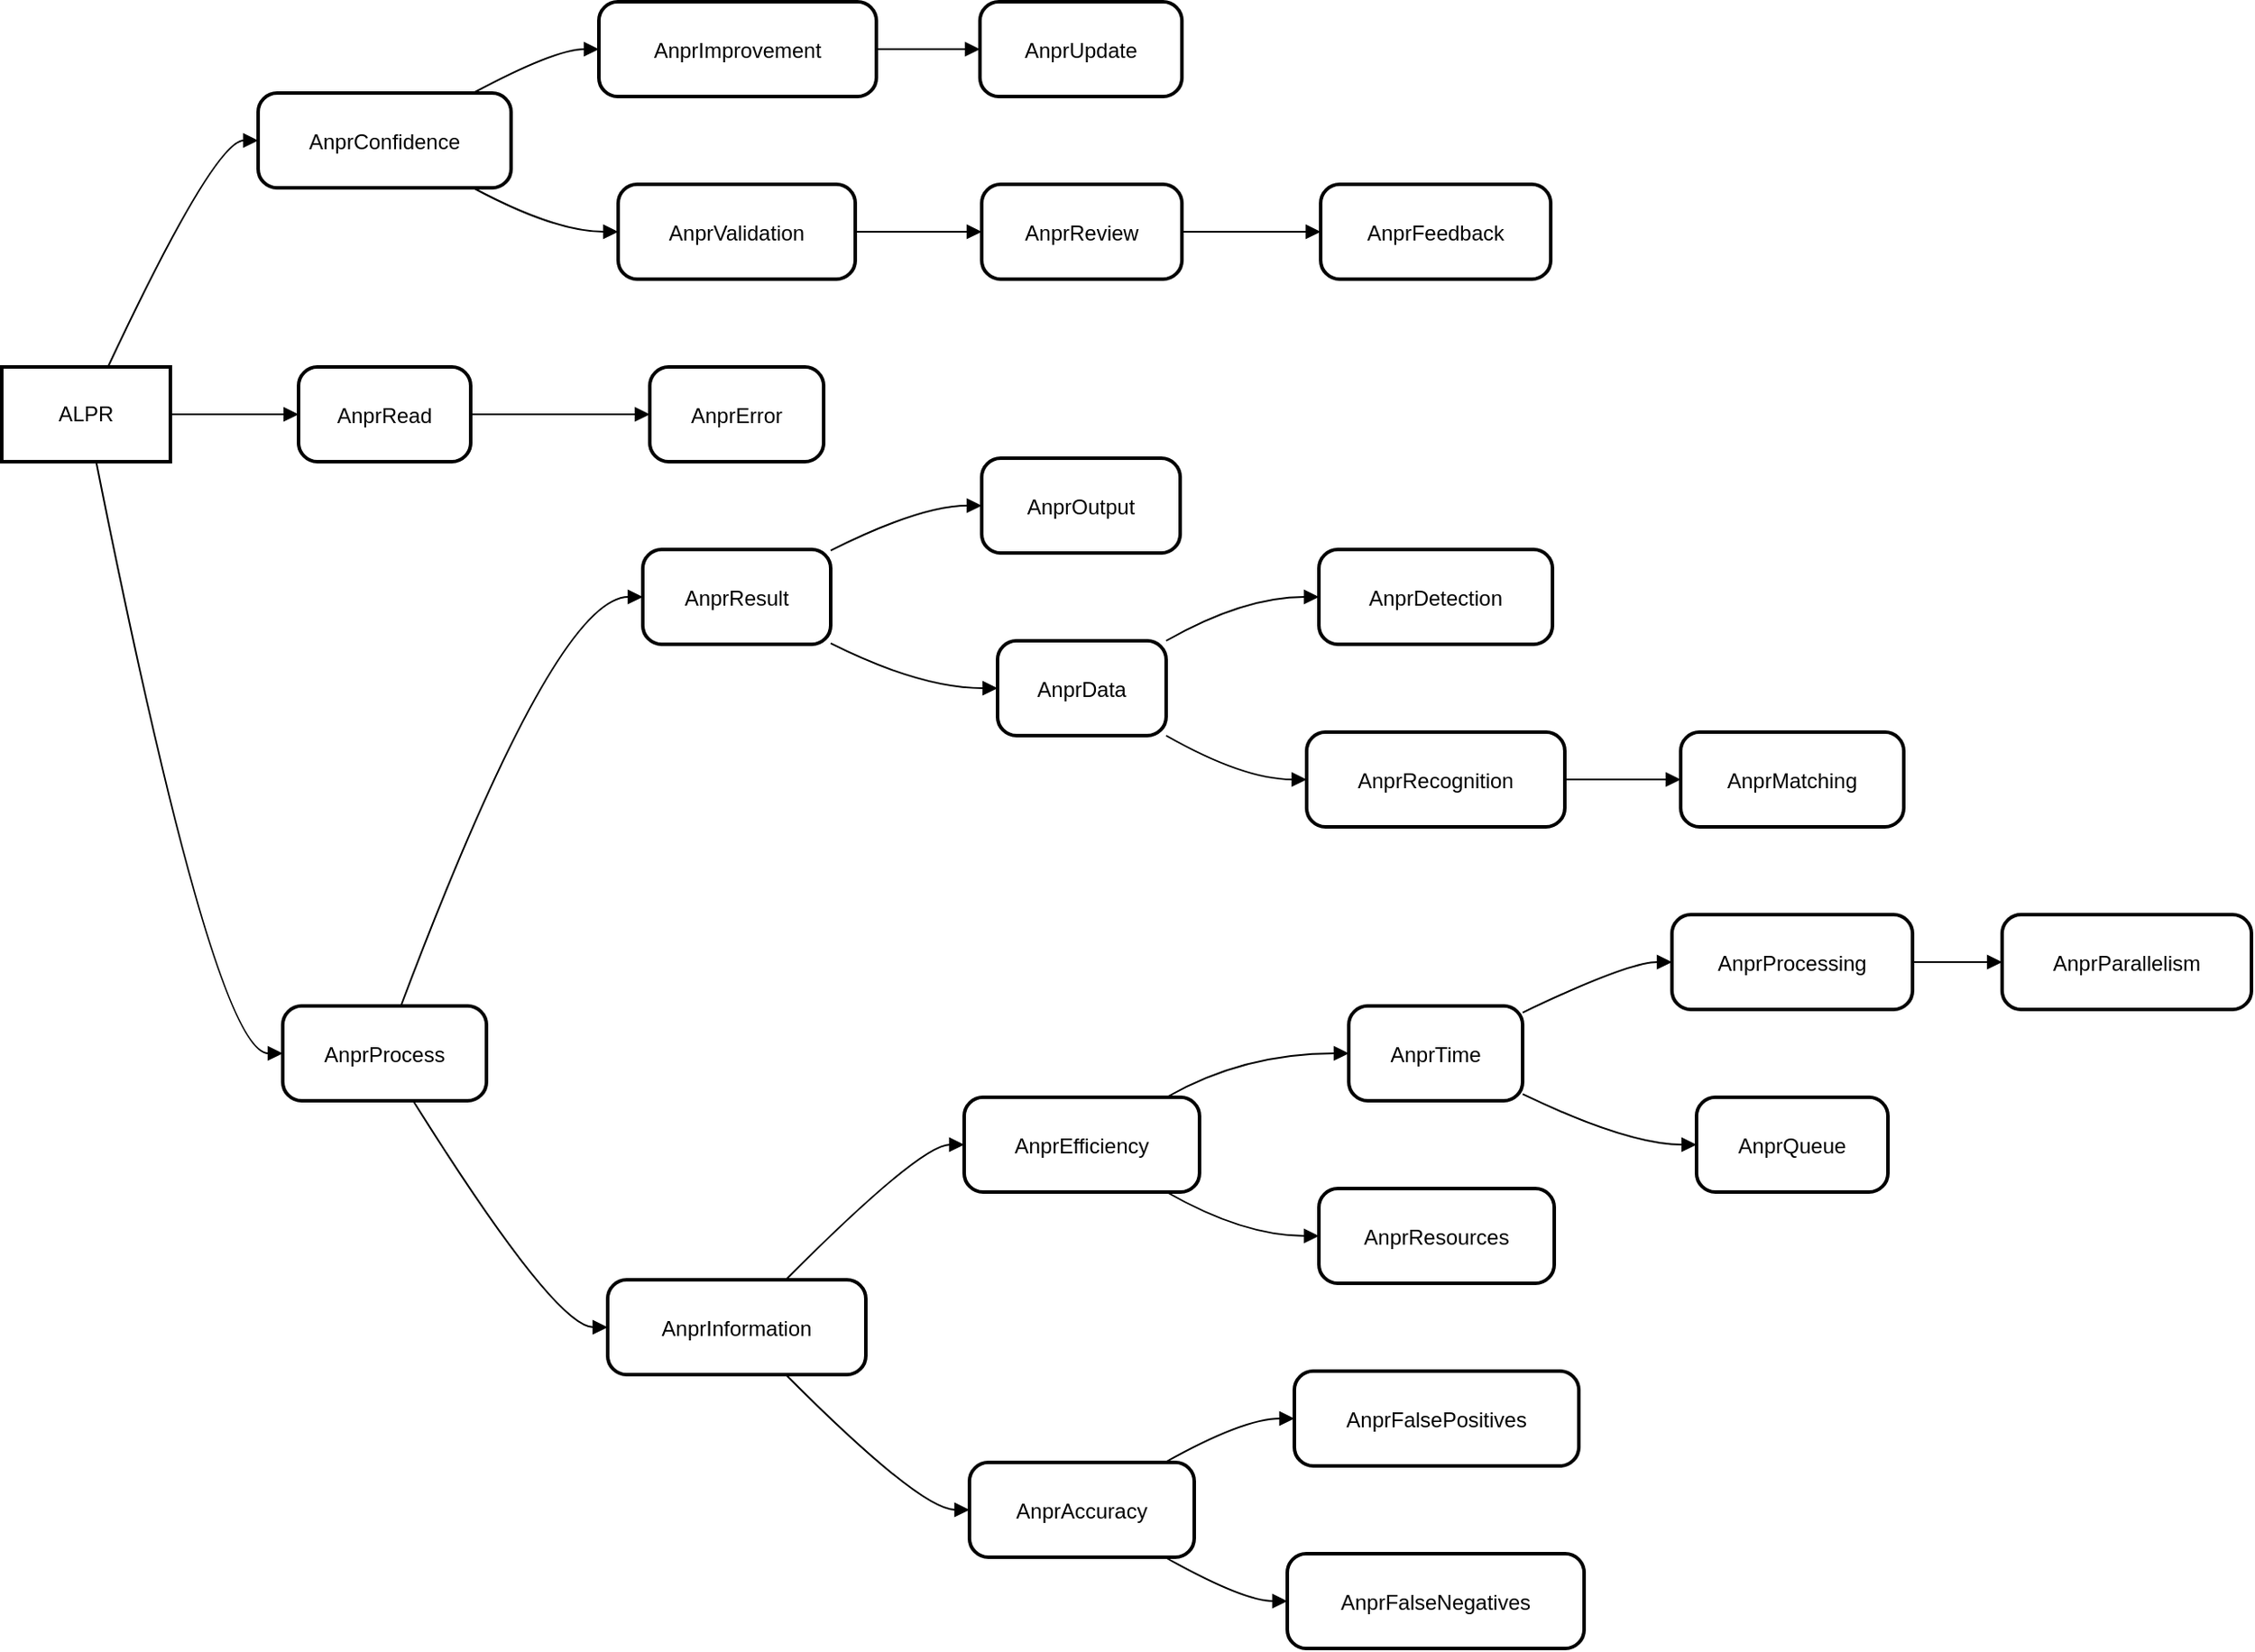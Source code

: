 <mxfile version="26.0.6">
  <diagram name="Page-1" id="ffCW_qfrJoo3R-ILt5VW">
    <mxGraphModel>
      <root>
        <mxCell id="0" />
        <mxCell id="1" parent="0" />
        <mxCell id="2" value="ALPR" style="whiteSpace=wrap;strokeWidth=2;" vertex="1" parent="1">
          <mxGeometry x="8" y="216" width="96" height="54" as="geometry" />
        </mxCell>
        <mxCell id="3" value="AnprRead" style="rounded=1;arcSize=20;strokeWidth=2" vertex="1" parent="1">
          <mxGeometry x="177" y="216" width="98" height="54" as="geometry" />
        </mxCell>
        <mxCell id="4" value="AnprProcess" style="rounded=1;arcSize=20;strokeWidth=2" vertex="1" parent="1">
          <mxGeometry x="168" y="580" width="116" height="54" as="geometry" />
        </mxCell>
        <mxCell id="5" value="AnprConfidence" style="rounded=1;arcSize=20;strokeWidth=2" vertex="1" parent="1">
          <mxGeometry x="154" y="60" width="144" height="54" as="geometry" />
        </mxCell>
        <mxCell id="6" value="AnprValidation" style="rounded=1;arcSize=20;strokeWidth=2" vertex="1" parent="1">
          <mxGeometry x="359" y="112" width="135" height="54" as="geometry" />
        </mxCell>
        <mxCell id="7" value="AnprImprovement" style="rounded=1;arcSize=20;strokeWidth=2" vertex="1" parent="1">
          <mxGeometry x="348" y="8" width="158" height="54" as="geometry" />
        </mxCell>
        <mxCell id="8" value="AnprUpdate" style="rounded=1;arcSize=20;strokeWidth=2" vertex="1" parent="1">
          <mxGeometry x="565" y="8" width="115" height="54" as="geometry" />
        </mxCell>
        <mxCell id="9" value="AnprReview" style="rounded=1;arcSize=20;strokeWidth=2" vertex="1" parent="1">
          <mxGeometry x="566" y="112" width="114" height="54" as="geometry" />
        </mxCell>
        <mxCell id="10" value="AnprFeedback" style="rounded=1;arcSize=20;strokeWidth=2" vertex="1" parent="1">
          <mxGeometry x="759" y="112" width="131" height="54" as="geometry" />
        </mxCell>
        <mxCell id="11" value="AnprError" style="rounded=1;arcSize=20;strokeWidth=2" vertex="1" parent="1">
          <mxGeometry x="377" y="216" width="99" height="54" as="geometry" />
        </mxCell>
        <mxCell id="12" value="AnprResult" style="rounded=1;arcSize=20;strokeWidth=2" vertex="1" parent="1">
          <mxGeometry x="373" y="320" width="107" height="54" as="geometry" />
        </mxCell>
        <mxCell id="13" value="AnprOutput" style="rounded=1;arcSize=20;strokeWidth=2" vertex="1" parent="1">
          <mxGeometry x="566" y="268" width="113" height="54" as="geometry" />
        </mxCell>
        <mxCell id="14" value="AnprData" style="rounded=1;arcSize=20;strokeWidth=2" vertex="1" parent="1">
          <mxGeometry x="575" y="372" width="96" height="54" as="geometry" />
        </mxCell>
        <mxCell id="15" value="AnprDetection" style="rounded=1;arcSize=20;strokeWidth=2" vertex="1" parent="1">
          <mxGeometry x="758" y="320" width="133" height="54" as="geometry" />
        </mxCell>
        <mxCell id="16" value="AnprRecognition" style="rounded=1;arcSize=20;strokeWidth=2" vertex="1" parent="1">
          <mxGeometry x="751" y="424" width="147" height="54" as="geometry" />
        </mxCell>
        <mxCell id="17" value="AnprMatching" style="rounded=1;arcSize=20;strokeWidth=2" vertex="1" parent="1">
          <mxGeometry x="964" y="424" width="127" height="54" as="geometry" />
        </mxCell>
        <mxCell id="18" value="AnprInformation" style="rounded=1;arcSize=20;strokeWidth=2" vertex="1" parent="1">
          <mxGeometry x="353" y="736" width="147" height="54" as="geometry" />
        </mxCell>
        <mxCell id="19" value="AnprAccuracy" style="rounded=1;arcSize=20;strokeWidth=2" vertex="1" parent="1">
          <mxGeometry x="559" y="840" width="128" height="54" as="geometry" />
        </mxCell>
        <mxCell id="20" value="AnprEfficiency" style="rounded=1;arcSize=20;strokeWidth=2" vertex="1" parent="1">
          <mxGeometry x="556" y="632" width="134" height="54" as="geometry" />
        </mxCell>
        <mxCell id="21" value="AnprTime" style="rounded=1;arcSize=20;strokeWidth=2" vertex="1" parent="1">
          <mxGeometry x="775" y="580" width="99" height="54" as="geometry" />
        </mxCell>
        <mxCell id="22" value="AnprResources" style="rounded=1;arcSize=20;strokeWidth=2" vertex="1" parent="1">
          <mxGeometry x="758" y="684" width="134" height="54" as="geometry" />
        </mxCell>
        <mxCell id="23" value="AnprProcessing" style="rounded=1;arcSize=20;strokeWidth=2" vertex="1" parent="1">
          <mxGeometry x="959" y="528" width="137" height="54" as="geometry" />
        </mxCell>
        <mxCell id="24" value="AnprQueue" style="rounded=1;arcSize=20;strokeWidth=2" vertex="1" parent="1">
          <mxGeometry x="973" y="632" width="109" height="54" as="geometry" />
        </mxCell>
        <mxCell id="25" value="AnprParallelism" style="rounded=1;arcSize=20;strokeWidth=2" vertex="1" parent="1">
          <mxGeometry x="1147" y="528" width="142" height="54" as="geometry" />
        </mxCell>
        <mxCell id="26" value="AnprFalsePositives" style="rounded=1;arcSize=20;strokeWidth=2" vertex="1" parent="1">
          <mxGeometry x="744" y="788" width="162" height="54" as="geometry" />
        </mxCell>
        <mxCell id="27" value="AnprFalseNegatives" style="rounded=1;arcSize=20;strokeWidth=2" vertex="1" parent="1">
          <mxGeometry x="740" y="892" width="169" height="54" as="geometry" />
        </mxCell>
        <mxCell id="28" value="" style="curved=1;startArrow=none;endArrow=block;exitX=1;exitY=0.5;entryX=0;entryY=0.5;" edge="1" parent="1" source="2" target="3">
          <mxGeometry relative="1" as="geometry">
            <Array as="points" />
          </mxGeometry>
        </mxCell>
        <mxCell id="29" value="" style="curved=1;startArrow=none;endArrow=block;exitX=0.56;exitY=1;entryX=0;entryY=0.5;" edge="1" parent="1" source="2" target="4">
          <mxGeometry relative="1" as="geometry">
            <Array as="points">
              <mxPoint x="129" y="607" />
            </Array>
          </mxGeometry>
        </mxCell>
        <mxCell id="30" value="" style="curved=1;startArrow=none;endArrow=block;exitX=0.63;exitY=0;entryX=0;entryY=0.5;" edge="1" parent="1" source="2" target="5">
          <mxGeometry relative="1" as="geometry">
            <Array as="points">
              <mxPoint x="129" y="87" />
            </Array>
          </mxGeometry>
        </mxCell>
        <mxCell id="31" value="" style="curved=1;startArrow=none;endArrow=block;exitX=0.85;exitY=1;entryX=0;entryY=0.5;" edge="1" parent="1" source="5" target="6">
          <mxGeometry relative="1" as="geometry">
            <Array as="points">
              <mxPoint x="323" y="139" />
            </Array>
          </mxGeometry>
        </mxCell>
        <mxCell id="32" value="" style="curved=1;startArrow=none;endArrow=block;exitX=0.85;exitY=0;entryX=0;entryY=0.5;" edge="1" parent="1" source="5" target="7">
          <mxGeometry relative="1" as="geometry">
            <Array as="points">
              <mxPoint x="323" y="35" />
            </Array>
          </mxGeometry>
        </mxCell>
        <mxCell id="33" value="" style="curved=1;startArrow=none;endArrow=block;exitX=1;exitY=0.5;entryX=0;entryY=0.5;" edge="1" parent="1" source="7" target="8">
          <mxGeometry relative="1" as="geometry">
            <Array as="points" />
          </mxGeometry>
        </mxCell>
        <mxCell id="34" value="" style="curved=1;startArrow=none;endArrow=block;exitX=1;exitY=0.5;entryX=0;entryY=0.5;" edge="1" parent="1" source="6" target="9">
          <mxGeometry relative="1" as="geometry">
            <Array as="points" />
          </mxGeometry>
        </mxCell>
        <mxCell id="35" value="" style="curved=1;startArrow=none;endArrow=block;exitX=1;exitY=0.5;entryX=0;entryY=0.5;" edge="1" parent="1" source="9" target="10">
          <mxGeometry relative="1" as="geometry">
            <Array as="points" />
          </mxGeometry>
        </mxCell>
        <mxCell id="36" value="" style="curved=1;startArrow=none;endArrow=block;exitX=1;exitY=0.5;entryX=0;entryY=0.5;" edge="1" parent="1" source="3" target="11">
          <mxGeometry relative="1" as="geometry">
            <Array as="points" />
          </mxGeometry>
        </mxCell>
        <mxCell id="37" value="" style="curved=1;startArrow=none;endArrow=block;exitX=0.58;exitY=0;entryX=0;entryY=0.5;" edge="1" parent="1" source="4" target="12">
          <mxGeometry relative="1" as="geometry">
            <Array as="points">
              <mxPoint x="323" y="347" />
            </Array>
          </mxGeometry>
        </mxCell>
        <mxCell id="38" value="" style="curved=1;startArrow=none;endArrow=block;exitX=1;exitY=0.01;entryX=0;entryY=0.5;" edge="1" parent="1" source="12" target="13">
          <mxGeometry relative="1" as="geometry">
            <Array as="points">
              <mxPoint x="531" y="295" />
            </Array>
          </mxGeometry>
        </mxCell>
        <mxCell id="39" value="" style="curved=1;startArrow=none;endArrow=block;exitX=1;exitY=0.99;entryX=0;entryY=0.5;" edge="1" parent="1" source="12" target="14">
          <mxGeometry relative="1" as="geometry">
            <Array as="points">
              <mxPoint x="531" y="399" />
            </Array>
          </mxGeometry>
        </mxCell>
        <mxCell id="40" value="" style="curved=1;startArrow=none;endArrow=block;exitX=1;exitY=0;entryX=0;entryY=0.5;" edge="1" parent="1" source="14" target="15">
          <mxGeometry relative="1" as="geometry">
            <Array as="points">
              <mxPoint x="715" y="347" />
            </Array>
          </mxGeometry>
        </mxCell>
        <mxCell id="41" value="" style="curved=1;startArrow=none;endArrow=block;exitX=1;exitY=1;entryX=0;entryY=0.5;" edge="1" parent="1" source="14" target="16">
          <mxGeometry relative="1" as="geometry">
            <Array as="points">
              <mxPoint x="715" y="451" />
            </Array>
          </mxGeometry>
        </mxCell>
        <mxCell id="42" value="" style="curved=1;startArrow=none;endArrow=block;exitX=1;exitY=0.5;entryX=0;entryY=0.5;" edge="1" parent="1" source="16" target="17">
          <mxGeometry relative="1" as="geometry">
            <Array as="points" />
          </mxGeometry>
        </mxCell>
        <mxCell id="43" value="" style="curved=1;startArrow=none;endArrow=block;exitX=0.64;exitY=1;entryX=0;entryY=0.5;" edge="1" parent="1" source="4" target="18">
          <mxGeometry relative="1" as="geometry">
            <Array as="points">
              <mxPoint x="323" y="763" />
            </Array>
          </mxGeometry>
        </mxCell>
        <mxCell id="44" value="" style="curved=1;startArrow=none;endArrow=block;exitX=0.69;exitY=1;entryX=0;entryY=0.5;" edge="1" parent="1" source="18" target="19">
          <mxGeometry relative="1" as="geometry">
            <Array as="points">
              <mxPoint x="531" y="867" />
            </Array>
          </mxGeometry>
        </mxCell>
        <mxCell id="45" value="" style="curved=1;startArrow=none;endArrow=block;exitX=0.69;exitY=0;entryX=0;entryY=0.5;" edge="1" parent="1" source="18" target="20">
          <mxGeometry relative="1" as="geometry">
            <Array as="points">
              <mxPoint x="531" y="659" />
            </Array>
          </mxGeometry>
        </mxCell>
        <mxCell id="46" value="" style="curved=1;startArrow=none;endArrow=block;exitX=0.86;exitY=0;entryX=0;entryY=0.5;" edge="1" parent="1" source="20" target="21">
          <mxGeometry relative="1" as="geometry">
            <Array as="points">
              <mxPoint x="715" y="607" />
            </Array>
          </mxGeometry>
        </mxCell>
        <mxCell id="47" value="" style="curved=1;startArrow=none;endArrow=block;exitX=0.86;exitY=1;entryX=0;entryY=0.5;" edge="1" parent="1" source="20" target="22">
          <mxGeometry relative="1" as="geometry">
            <Array as="points">
              <mxPoint x="715" y="711" />
            </Array>
          </mxGeometry>
        </mxCell>
        <mxCell id="48" value="" style="curved=1;startArrow=none;endArrow=block;exitX=1;exitY=0.07;entryX=0;entryY=0.5;" edge="1" parent="1" source="21" target="23">
          <mxGeometry relative="1" as="geometry">
            <Array as="points">
              <mxPoint x="934" y="555" />
            </Array>
          </mxGeometry>
        </mxCell>
        <mxCell id="49" value="" style="curved=1;startArrow=none;endArrow=block;exitX=1;exitY=0.93;entryX=0;entryY=0.5;" edge="1" parent="1" source="21" target="24">
          <mxGeometry relative="1" as="geometry">
            <Array as="points">
              <mxPoint x="934" y="659" />
            </Array>
          </mxGeometry>
        </mxCell>
        <mxCell id="50" value="" style="curved=1;startArrow=none;endArrow=block;exitX=1;exitY=0.5;entryX=0;entryY=0.5;" edge="1" parent="1" source="23" target="25">
          <mxGeometry relative="1" as="geometry">
            <Array as="points" />
          </mxGeometry>
        </mxCell>
        <mxCell id="51" value="" style="curved=1;startArrow=none;endArrow=block;exitX=0.87;exitY=0;entryX=0;entryY=0.5;" edge="1" parent="1" source="19" target="26">
          <mxGeometry relative="1" as="geometry">
            <Array as="points">
              <mxPoint x="715" y="815" />
            </Array>
          </mxGeometry>
        </mxCell>
        <mxCell id="52" value="" style="curved=1;startArrow=none;endArrow=block;exitX=0.87;exitY=1;entryX=0;entryY=0.5;" edge="1" parent="1" source="19" target="27">
          <mxGeometry relative="1" as="geometry">
            <Array as="points">
              <mxPoint x="715" y="919" />
            </Array>
          </mxGeometry>
        </mxCell>
      </root>
    </mxGraphModel>
  </diagram>
</mxfile>
